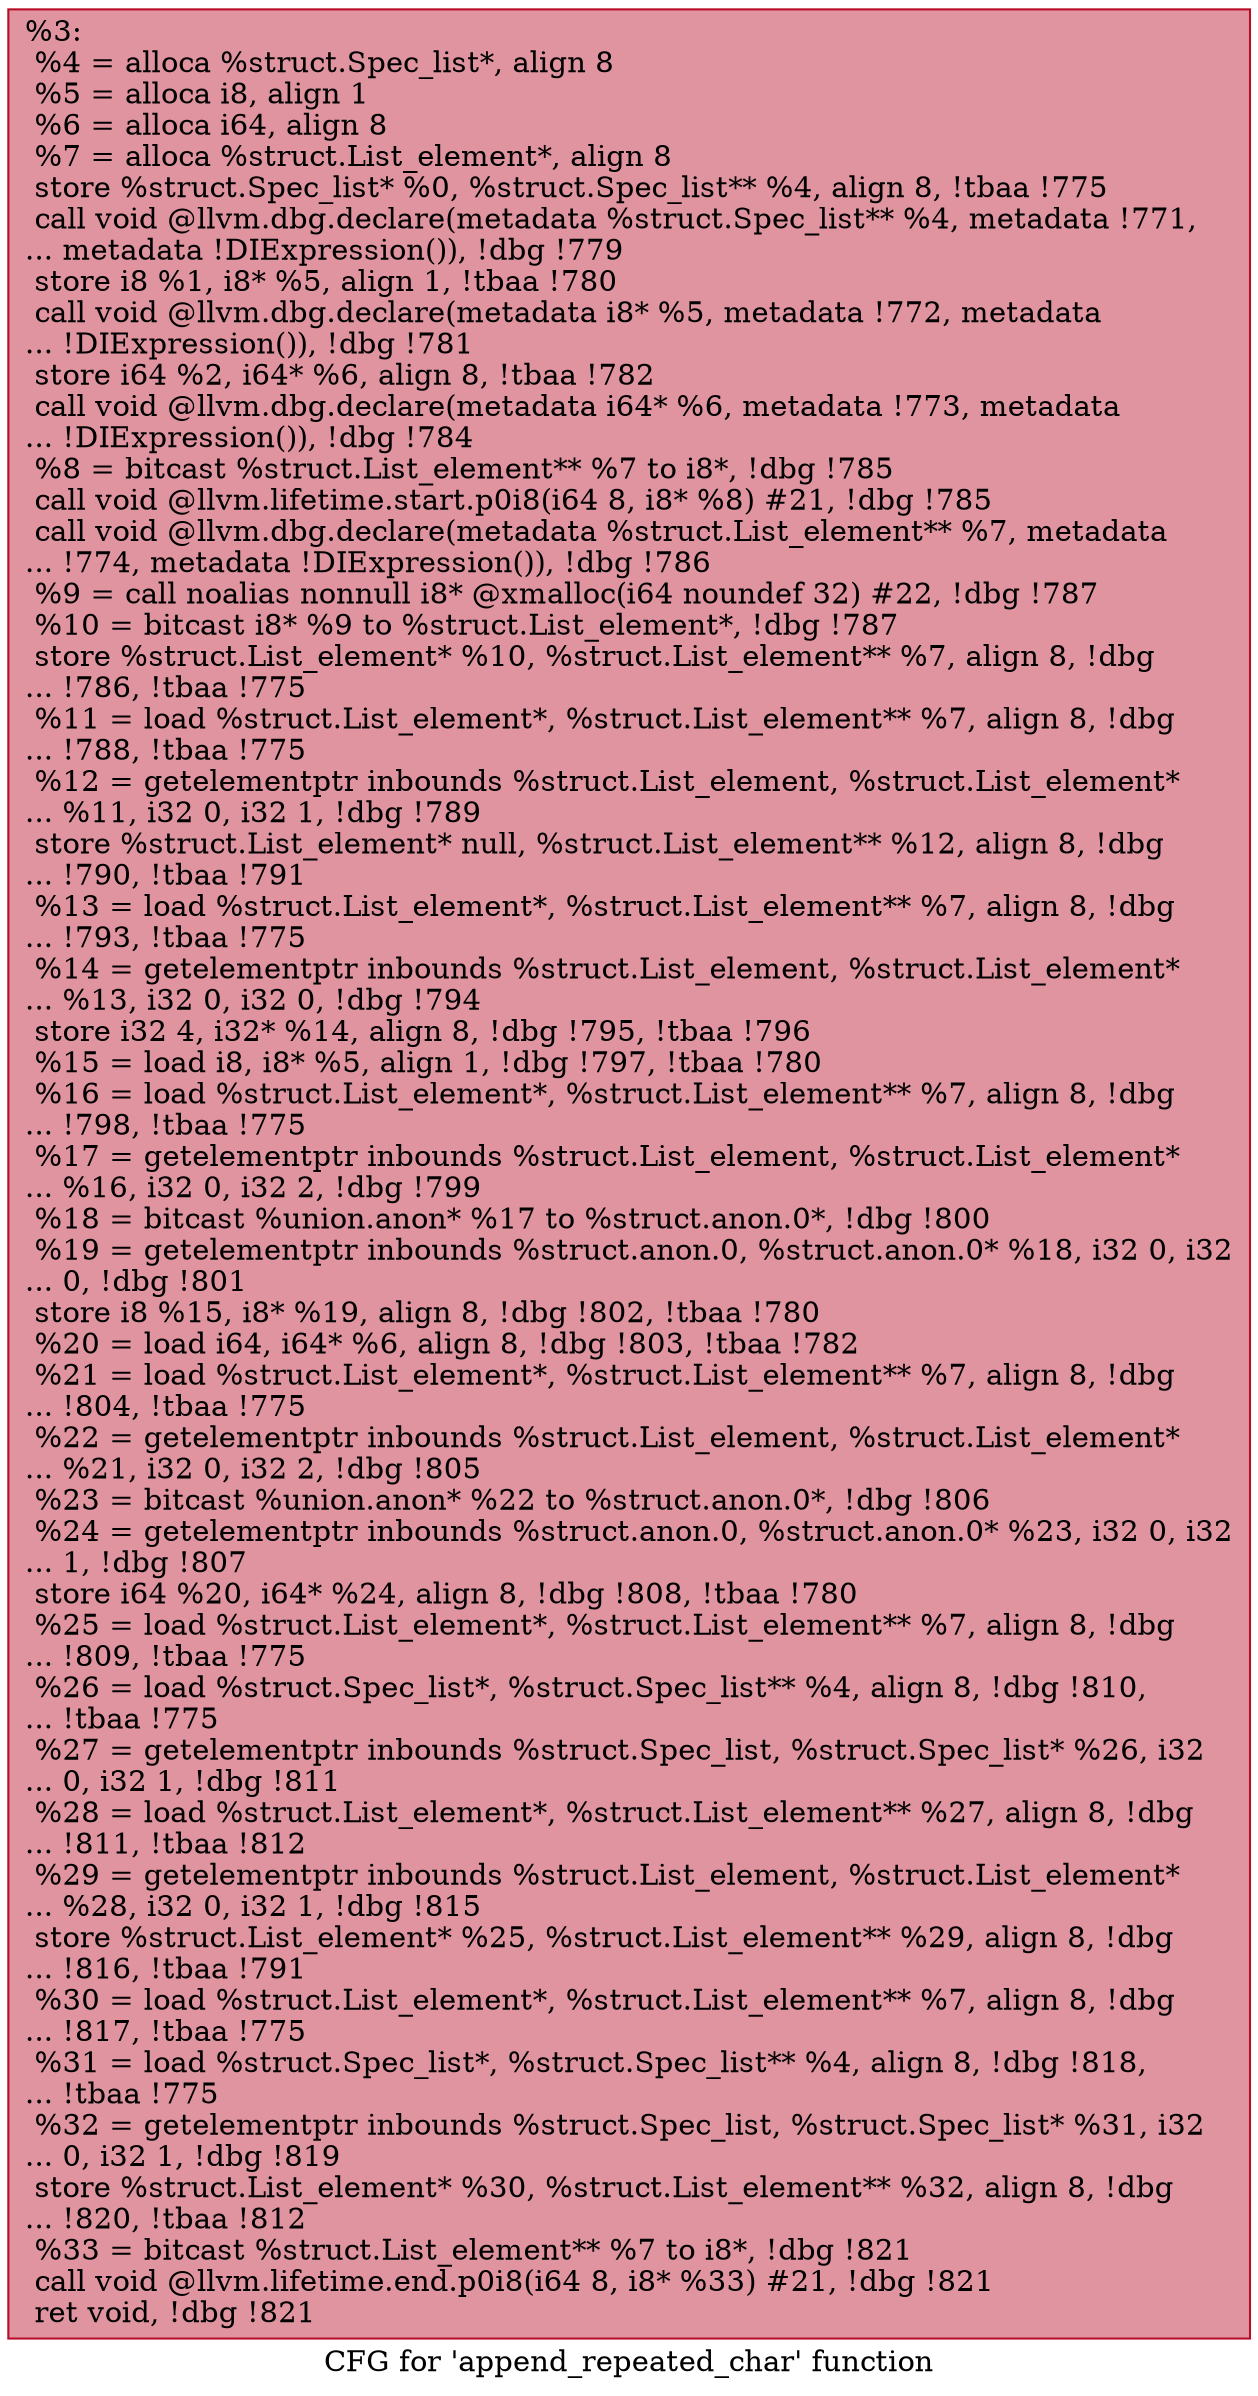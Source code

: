 digraph "CFG for 'append_repeated_char' function" {
	label="CFG for 'append_repeated_char' function";

	Node0x1109e40 [shape=record,color="#b70d28ff", style=filled, fillcolor="#b70d2870",label="{%3:\l  %4 = alloca %struct.Spec_list*, align 8\l  %5 = alloca i8, align 1\l  %6 = alloca i64, align 8\l  %7 = alloca %struct.List_element*, align 8\l  store %struct.Spec_list* %0, %struct.Spec_list** %4, align 8, !tbaa !775\l  call void @llvm.dbg.declare(metadata %struct.Spec_list** %4, metadata !771,\l... metadata !DIExpression()), !dbg !779\l  store i8 %1, i8* %5, align 1, !tbaa !780\l  call void @llvm.dbg.declare(metadata i8* %5, metadata !772, metadata\l... !DIExpression()), !dbg !781\l  store i64 %2, i64* %6, align 8, !tbaa !782\l  call void @llvm.dbg.declare(metadata i64* %6, metadata !773, metadata\l... !DIExpression()), !dbg !784\l  %8 = bitcast %struct.List_element** %7 to i8*, !dbg !785\l  call void @llvm.lifetime.start.p0i8(i64 8, i8* %8) #21, !dbg !785\l  call void @llvm.dbg.declare(metadata %struct.List_element** %7, metadata\l... !774, metadata !DIExpression()), !dbg !786\l  %9 = call noalias nonnull i8* @xmalloc(i64 noundef 32) #22, !dbg !787\l  %10 = bitcast i8* %9 to %struct.List_element*, !dbg !787\l  store %struct.List_element* %10, %struct.List_element** %7, align 8, !dbg\l... !786, !tbaa !775\l  %11 = load %struct.List_element*, %struct.List_element** %7, align 8, !dbg\l... !788, !tbaa !775\l  %12 = getelementptr inbounds %struct.List_element, %struct.List_element*\l... %11, i32 0, i32 1, !dbg !789\l  store %struct.List_element* null, %struct.List_element** %12, align 8, !dbg\l... !790, !tbaa !791\l  %13 = load %struct.List_element*, %struct.List_element** %7, align 8, !dbg\l... !793, !tbaa !775\l  %14 = getelementptr inbounds %struct.List_element, %struct.List_element*\l... %13, i32 0, i32 0, !dbg !794\l  store i32 4, i32* %14, align 8, !dbg !795, !tbaa !796\l  %15 = load i8, i8* %5, align 1, !dbg !797, !tbaa !780\l  %16 = load %struct.List_element*, %struct.List_element** %7, align 8, !dbg\l... !798, !tbaa !775\l  %17 = getelementptr inbounds %struct.List_element, %struct.List_element*\l... %16, i32 0, i32 2, !dbg !799\l  %18 = bitcast %union.anon* %17 to %struct.anon.0*, !dbg !800\l  %19 = getelementptr inbounds %struct.anon.0, %struct.anon.0* %18, i32 0, i32\l... 0, !dbg !801\l  store i8 %15, i8* %19, align 8, !dbg !802, !tbaa !780\l  %20 = load i64, i64* %6, align 8, !dbg !803, !tbaa !782\l  %21 = load %struct.List_element*, %struct.List_element** %7, align 8, !dbg\l... !804, !tbaa !775\l  %22 = getelementptr inbounds %struct.List_element, %struct.List_element*\l... %21, i32 0, i32 2, !dbg !805\l  %23 = bitcast %union.anon* %22 to %struct.anon.0*, !dbg !806\l  %24 = getelementptr inbounds %struct.anon.0, %struct.anon.0* %23, i32 0, i32\l... 1, !dbg !807\l  store i64 %20, i64* %24, align 8, !dbg !808, !tbaa !780\l  %25 = load %struct.List_element*, %struct.List_element** %7, align 8, !dbg\l... !809, !tbaa !775\l  %26 = load %struct.Spec_list*, %struct.Spec_list** %4, align 8, !dbg !810,\l... !tbaa !775\l  %27 = getelementptr inbounds %struct.Spec_list, %struct.Spec_list* %26, i32\l... 0, i32 1, !dbg !811\l  %28 = load %struct.List_element*, %struct.List_element** %27, align 8, !dbg\l... !811, !tbaa !812\l  %29 = getelementptr inbounds %struct.List_element, %struct.List_element*\l... %28, i32 0, i32 1, !dbg !815\l  store %struct.List_element* %25, %struct.List_element** %29, align 8, !dbg\l... !816, !tbaa !791\l  %30 = load %struct.List_element*, %struct.List_element** %7, align 8, !dbg\l... !817, !tbaa !775\l  %31 = load %struct.Spec_list*, %struct.Spec_list** %4, align 8, !dbg !818,\l... !tbaa !775\l  %32 = getelementptr inbounds %struct.Spec_list, %struct.Spec_list* %31, i32\l... 0, i32 1, !dbg !819\l  store %struct.List_element* %30, %struct.List_element** %32, align 8, !dbg\l... !820, !tbaa !812\l  %33 = bitcast %struct.List_element** %7 to i8*, !dbg !821\l  call void @llvm.lifetime.end.p0i8(i64 8, i8* %33) #21, !dbg !821\l  ret void, !dbg !821\l}"];
}
